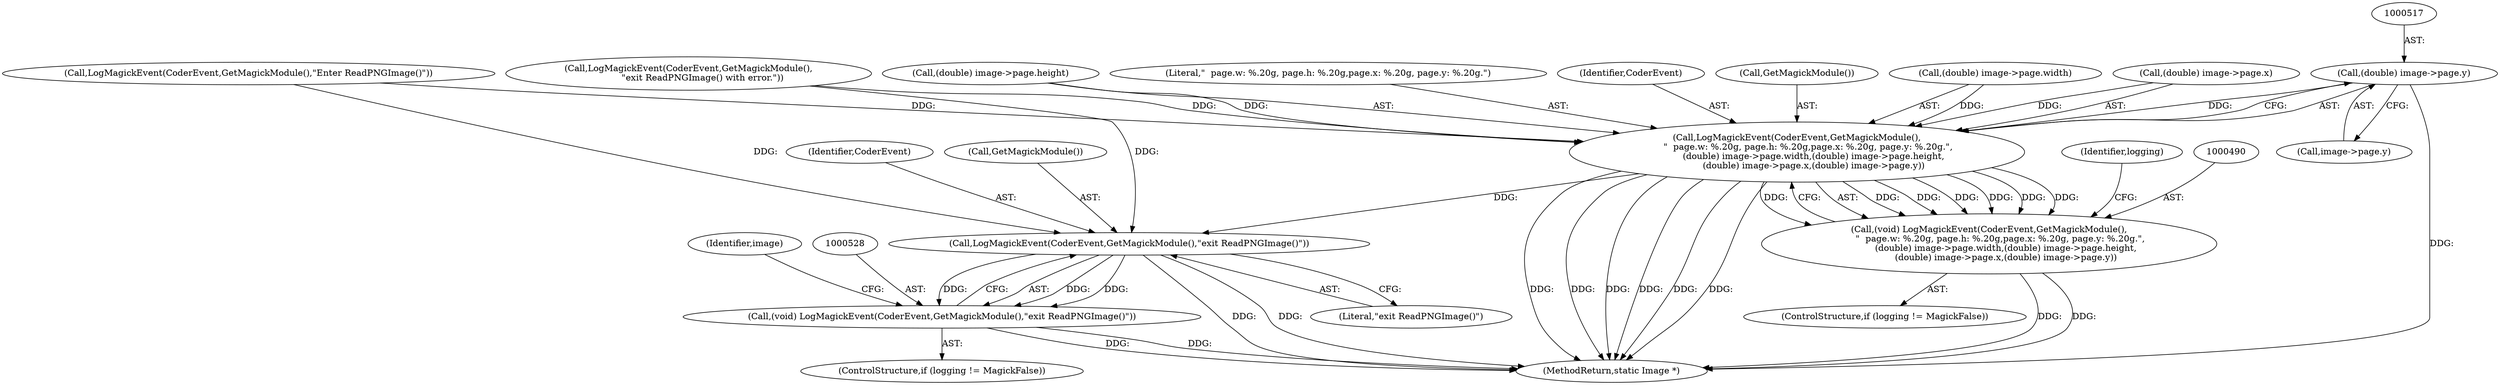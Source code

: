 digraph "0_ImageMagick_aa84944b405acebbeefe871d0f64969b9e9f31ac_0@pointer" {
"1000516" [label="(Call,(double) image->page.y)"];
"1000491" [label="(Call,LogMagickEvent(CoderEvent,GetMagickModule(),\n        \"  page.w: %.20g, page.h: %.20g,page.x: %.20g, page.y: %.20g.\",\n            (double) image->page.width,(double) image->page.height,\n            (double) image->page.x,(double) image->page.y))"];
"1000489" [label="(Call,(void) LogMagickEvent(CoderEvent,GetMagickModule(),\n        \"  page.w: %.20g, page.h: %.20g,page.x: %.20g, page.y: %.20g.\",\n            (double) image->page.width,(double) image->page.height,\n            (double) image->page.x,(double) image->page.y))"];
"1000529" [label="(Call,LogMagickEvent(CoderEvent,GetMagickModule(),\"exit ReadPNGImage()\"))"];
"1000527" [label="(Call,(void) LogMagickEvent(CoderEvent,GetMagickModule(),\"exit ReadPNGImage()\"))"];
"1000509" [label="(Call,(double) image->page.x)"];
"1000491" [label="(Call,LogMagickEvent(CoderEvent,GetMagickModule(),\n        \"  page.w: %.20g, page.h: %.20g,page.x: %.20g, page.y: %.20g.\",\n            (double) image->page.width,(double) image->page.height,\n            (double) image->page.x,(double) image->page.y))"];
"1000495" [label="(Call,(double) image->page.width)"];
"1000530" [label="(Identifier,CoderEvent)"];
"1000531" [label="(Call,GetMagickModule())"];
"1000518" [label="(Call,image->page.y)"];
"1000502" [label="(Call,(double) image->page.height)"];
"1000295" [label="(Call,LogMagickEvent(CoderEvent,GetMagickModule(),\n          \"exit ReadPNGImage() with error.\"))"];
"1000527" [label="(Call,(void) LogMagickEvent(CoderEvent,GetMagickModule(),\"exit ReadPNGImage()\"))"];
"1000485" [label="(ControlStructure,if (logging != MagickFalse))"];
"1000529" [label="(Call,LogMagickEvent(CoderEvent,GetMagickModule(),\"exit ReadPNGImage()\"))"];
"1000535" [label="(MethodReturn,static Image *)"];
"1000156" [label="(Call,LogMagickEvent(CoderEvent,GetMagickModule(),\"Enter ReadPNGImage()\"))"];
"1000494" [label="(Literal,\"  page.w: %.20g, page.h: %.20g,page.x: %.20g, page.y: %.20g.\")"];
"1000492" [label="(Identifier,CoderEvent)"];
"1000489" [label="(Call,(void) LogMagickEvent(CoderEvent,GetMagickModule(),\n        \"  page.w: %.20g, page.h: %.20g,page.x: %.20g, page.y: %.20g.\",\n            (double) image->page.width,(double) image->page.height,\n            (double) image->page.x,(double) image->page.y))"];
"1000532" [label="(Literal,\"exit ReadPNGImage()\")"];
"1000493" [label="(Call,GetMagickModule())"];
"1000525" [label="(Identifier,logging)"];
"1000516" [label="(Call,(double) image->page.y)"];
"1000534" [label="(Identifier,image)"];
"1000523" [label="(ControlStructure,if (logging != MagickFalse))"];
"1000516" -> "1000491"  [label="AST: "];
"1000516" -> "1000518"  [label="CFG: "];
"1000517" -> "1000516"  [label="AST: "];
"1000518" -> "1000516"  [label="AST: "];
"1000491" -> "1000516"  [label="CFG: "];
"1000516" -> "1000535"  [label="DDG: "];
"1000516" -> "1000491"  [label="DDG: "];
"1000491" -> "1000489"  [label="AST: "];
"1000492" -> "1000491"  [label="AST: "];
"1000493" -> "1000491"  [label="AST: "];
"1000494" -> "1000491"  [label="AST: "];
"1000495" -> "1000491"  [label="AST: "];
"1000502" -> "1000491"  [label="AST: "];
"1000509" -> "1000491"  [label="AST: "];
"1000489" -> "1000491"  [label="CFG: "];
"1000491" -> "1000535"  [label="DDG: "];
"1000491" -> "1000535"  [label="DDG: "];
"1000491" -> "1000535"  [label="DDG: "];
"1000491" -> "1000535"  [label="DDG: "];
"1000491" -> "1000535"  [label="DDG: "];
"1000491" -> "1000535"  [label="DDG: "];
"1000491" -> "1000489"  [label="DDG: "];
"1000491" -> "1000489"  [label="DDG: "];
"1000491" -> "1000489"  [label="DDG: "];
"1000491" -> "1000489"  [label="DDG: "];
"1000491" -> "1000489"  [label="DDG: "];
"1000491" -> "1000489"  [label="DDG: "];
"1000491" -> "1000489"  [label="DDG: "];
"1000295" -> "1000491"  [label="DDG: "];
"1000156" -> "1000491"  [label="DDG: "];
"1000495" -> "1000491"  [label="DDG: "];
"1000502" -> "1000491"  [label="DDG: "];
"1000509" -> "1000491"  [label="DDG: "];
"1000491" -> "1000529"  [label="DDG: "];
"1000489" -> "1000485"  [label="AST: "];
"1000490" -> "1000489"  [label="AST: "];
"1000525" -> "1000489"  [label="CFG: "];
"1000489" -> "1000535"  [label="DDG: "];
"1000489" -> "1000535"  [label="DDG: "];
"1000529" -> "1000527"  [label="AST: "];
"1000529" -> "1000532"  [label="CFG: "];
"1000530" -> "1000529"  [label="AST: "];
"1000531" -> "1000529"  [label="AST: "];
"1000532" -> "1000529"  [label="AST: "];
"1000527" -> "1000529"  [label="CFG: "];
"1000529" -> "1000535"  [label="DDG: "];
"1000529" -> "1000535"  [label="DDG: "];
"1000529" -> "1000527"  [label="DDG: "];
"1000529" -> "1000527"  [label="DDG: "];
"1000529" -> "1000527"  [label="DDG: "];
"1000295" -> "1000529"  [label="DDG: "];
"1000156" -> "1000529"  [label="DDG: "];
"1000527" -> "1000523"  [label="AST: "];
"1000528" -> "1000527"  [label="AST: "];
"1000534" -> "1000527"  [label="CFG: "];
"1000527" -> "1000535"  [label="DDG: "];
"1000527" -> "1000535"  [label="DDG: "];
}
